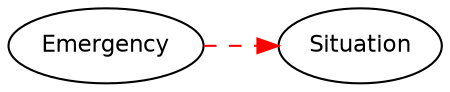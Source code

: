 digraph { 
 rankdir = "LR";
 charset="utf-8";
 overlap=false;
 edge [color=darkslategray];
 edge [fontname=Helvetica , fontsize=11.0 ];
 node [fontname=Helvetica , fontsize=11.0];

 "Emergency" -> "Situation" [ color=red style="dashed" ]; 
}